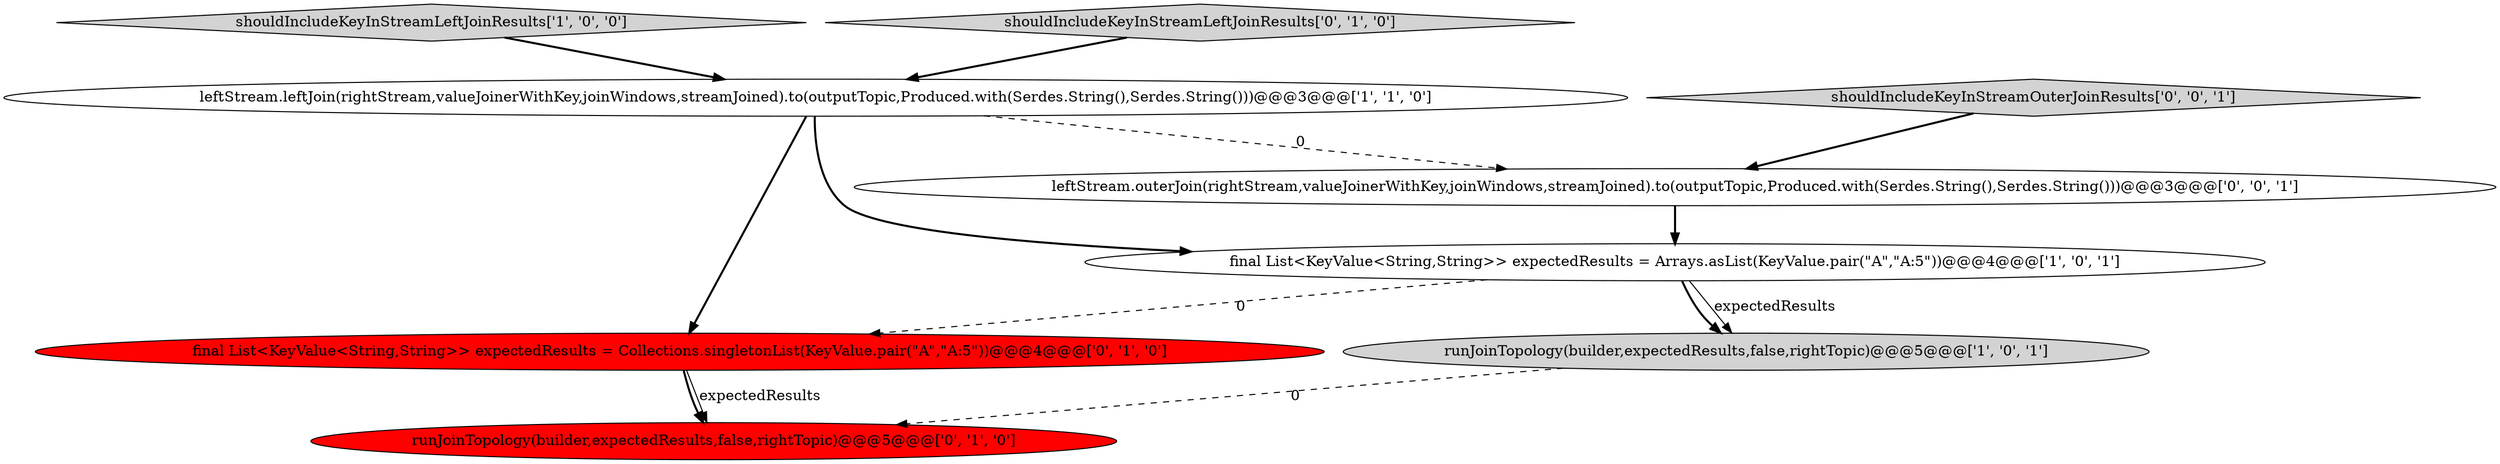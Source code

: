 digraph {
0 [style = filled, label = "runJoinTopology(builder,expectedResults,false,rightTopic)@@@5@@@['1', '0', '1']", fillcolor = lightgray, shape = ellipse image = "AAA0AAABBB1BBB"];
8 [style = filled, label = "shouldIncludeKeyInStreamOuterJoinResults['0', '0', '1']", fillcolor = lightgray, shape = diamond image = "AAA0AAABBB3BBB"];
7 [style = filled, label = "leftStream.outerJoin(rightStream,valueJoinerWithKey,joinWindows,streamJoined).to(outputTopic,Produced.with(Serdes.String(),Serdes.String()))@@@3@@@['0', '0', '1']", fillcolor = white, shape = ellipse image = "AAA0AAABBB3BBB"];
4 [style = filled, label = "final List<KeyValue<String,String>> expectedResults = Collections.singletonList(KeyValue.pair(\"A\",\"A:5\"))@@@4@@@['0', '1', '0']", fillcolor = red, shape = ellipse image = "AAA1AAABBB2BBB"];
1 [style = filled, label = "shouldIncludeKeyInStreamLeftJoinResults['1', '0', '0']", fillcolor = lightgray, shape = diamond image = "AAA0AAABBB1BBB"];
5 [style = filled, label = "runJoinTopology(builder,expectedResults,false,rightTopic)@@@5@@@['0', '1', '0']", fillcolor = red, shape = ellipse image = "AAA1AAABBB2BBB"];
6 [style = filled, label = "shouldIncludeKeyInStreamLeftJoinResults['0', '1', '0']", fillcolor = lightgray, shape = diamond image = "AAA0AAABBB2BBB"];
3 [style = filled, label = "leftStream.leftJoin(rightStream,valueJoinerWithKey,joinWindows,streamJoined).to(outputTopic,Produced.with(Serdes.String(),Serdes.String()))@@@3@@@['1', '1', '0']", fillcolor = white, shape = ellipse image = "AAA0AAABBB1BBB"];
2 [style = filled, label = "final List<KeyValue<String,String>> expectedResults = Arrays.asList(KeyValue.pair(\"A\",\"A:5\"))@@@4@@@['1', '0', '1']", fillcolor = white, shape = ellipse image = "AAA0AAABBB1BBB"];
1->3 [style = bold, label=""];
6->3 [style = bold, label=""];
2->0 [style = solid, label="expectedResults"];
2->0 [style = bold, label=""];
3->2 [style = bold, label=""];
0->5 [style = dashed, label="0"];
3->7 [style = dashed, label="0"];
4->5 [style = bold, label=""];
3->4 [style = bold, label=""];
7->2 [style = bold, label=""];
4->5 [style = solid, label="expectedResults"];
8->7 [style = bold, label=""];
2->4 [style = dashed, label="0"];
}
